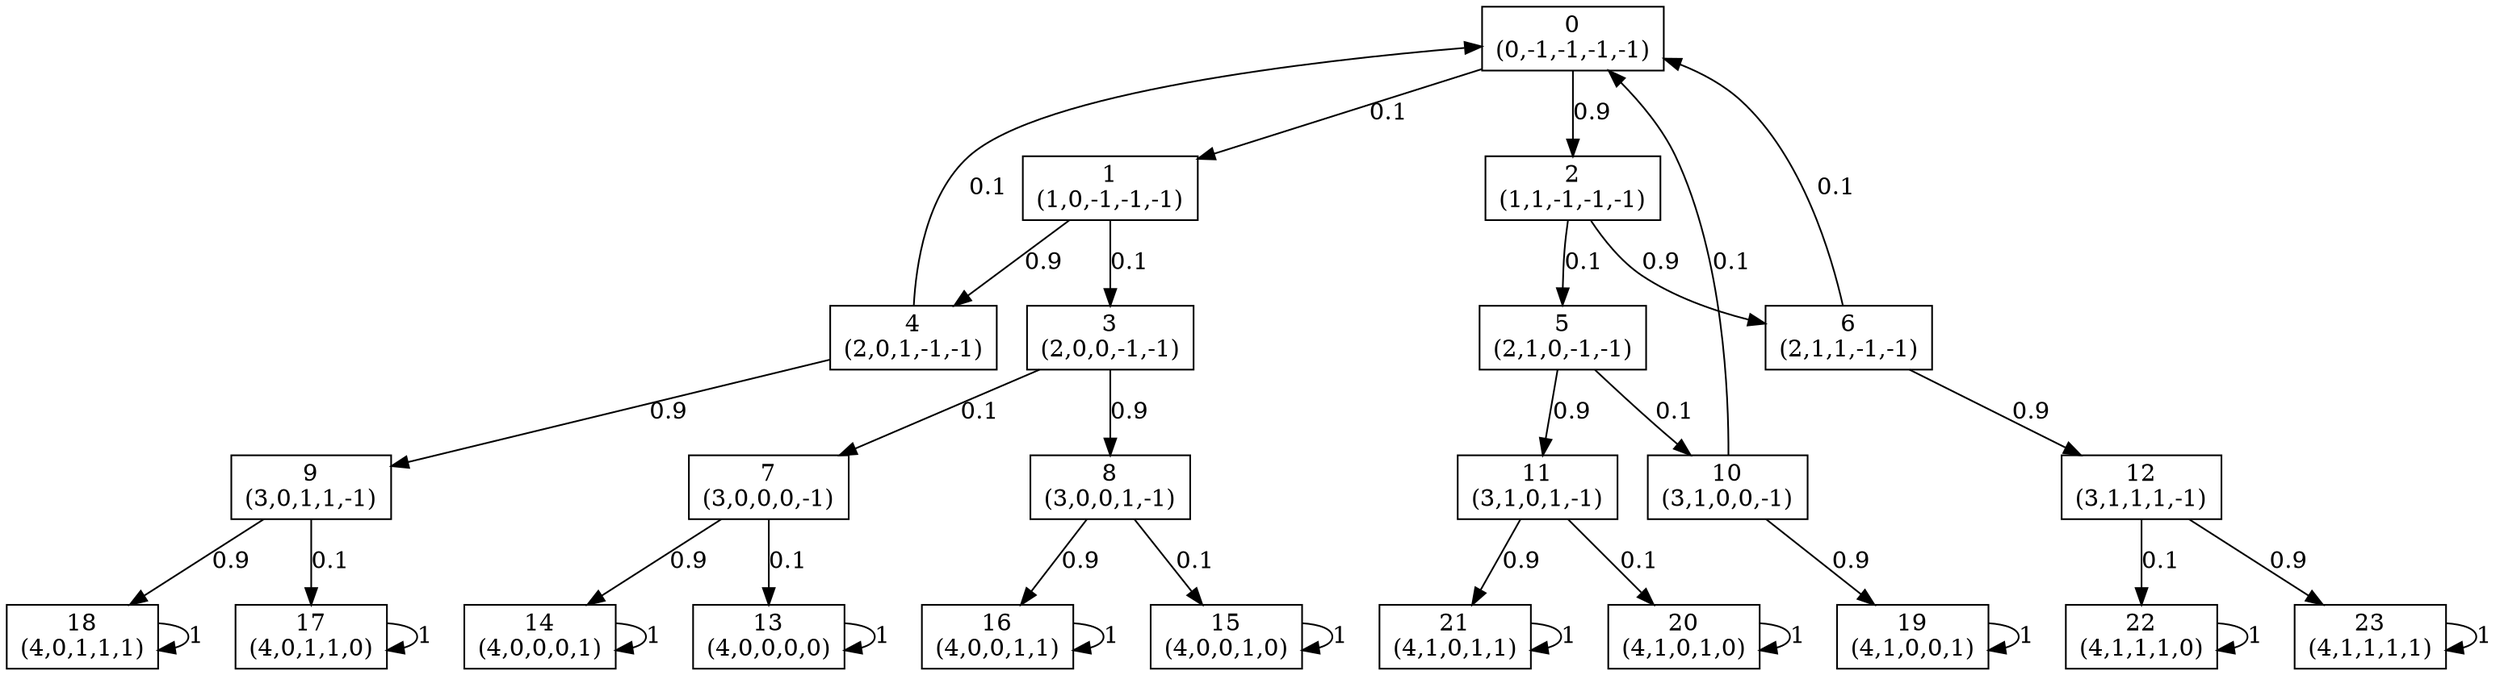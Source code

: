 digraph P {
node [shape=box];
0 -> 1 [ label="0.1" ];
0 -> 2 [ label="0.9" ];
1 -> 3 [ label="0.1" ];
1 -> 4 [ label="0.9" ];
2 -> 5 [ label="0.1" ];
2 -> 6 [ label="0.9" ];
3 -> 7 [ label="0.1" ];
3 -> 8 [ label="0.9" ];
4 -> 0 [ label="0.1" ];
4 -> 9 [ label="0.9" ];
5 -> 10 [ label="0.1" ];
5 -> 11 [ label="0.9" ];
6 -> 0 [ label="0.1" ];
6 -> 12 [ label="0.9" ];
7 -> 13 [ label="0.1" ];
7 -> 14 [ label="0.9" ];
8 -> 15 [ label="0.1" ];
8 -> 16 [ label="0.9" ];
9 -> 17 [ label="0.1" ];
9 -> 18 [ label="0.9" ];
10 -> 0 [ label="0.1" ];
10 -> 19 [ label="0.9" ];
11 -> 20 [ label="0.1" ];
11 -> 21 [ label="0.9" ];
12 -> 22 [ label="0.1" ];
12 -> 23 [ label="0.9" ];
13 -> 13 [ label="1" ];
14 -> 14 [ label="1" ];
15 -> 15 [ label="1" ];
16 -> 16 [ label="1" ];
17 -> 17 [ label="1" ];
18 -> 18 [ label="1" ];
19 -> 19 [ label="1" ];
20 -> 20 [ label="1" ];
21 -> 21 [ label="1" ];
22 -> 22 [ label="1" ];
23 -> 23 [ label="1" ];
0 [label="0\n(0,-1,-1,-1,-1)"];
1 [label="1\n(1,0,-1,-1,-1)"];
2 [label="2\n(1,1,-1,-1,-1)"];
3 [label="3\n(2,0,0,-1,-1)"];
4 [label="4\n(2,0,1,-1,-1)"];
5 [label="5\n(2,1,0,-1,-1)"];
6 [label="6\n(2,1,1,-1,-1)"];
7 [label="7\n(3,0,0,0,-1)"];
8 [label="8\n(3,0,0,1,-1)"];
9 [label="9\n(3,0,1,1,-1)"];
10 [label="10\n(3,1,0,0,-1)"];
11 [label="11\n(3,1,0,1,-1)"];
12 [label="12\n(3,1,1,1,-1)"];
13 [label="13\n(4,0,0,0,0)"];
14 [label="14\n(4,0,0,0,1)"];
15 [label="15\n(4,0,0,1,0)"];
16 [label="16\n(4,0,0,1,1)"];
17 [label="17\n(4,0,1,1,0)"];
18 [label="18\n(4,0,1,1,1)"];
19 [label="19\n(4,1,0,0,1)"];
20 [label="20\n(4,1,0,1,0)"];
21 [label="21\n(4,1,0,1,1)"];
22 [label="22\n(4,1,1,1,0)"];
23 [label="23\n(4,1,1,1,1)"];
}
